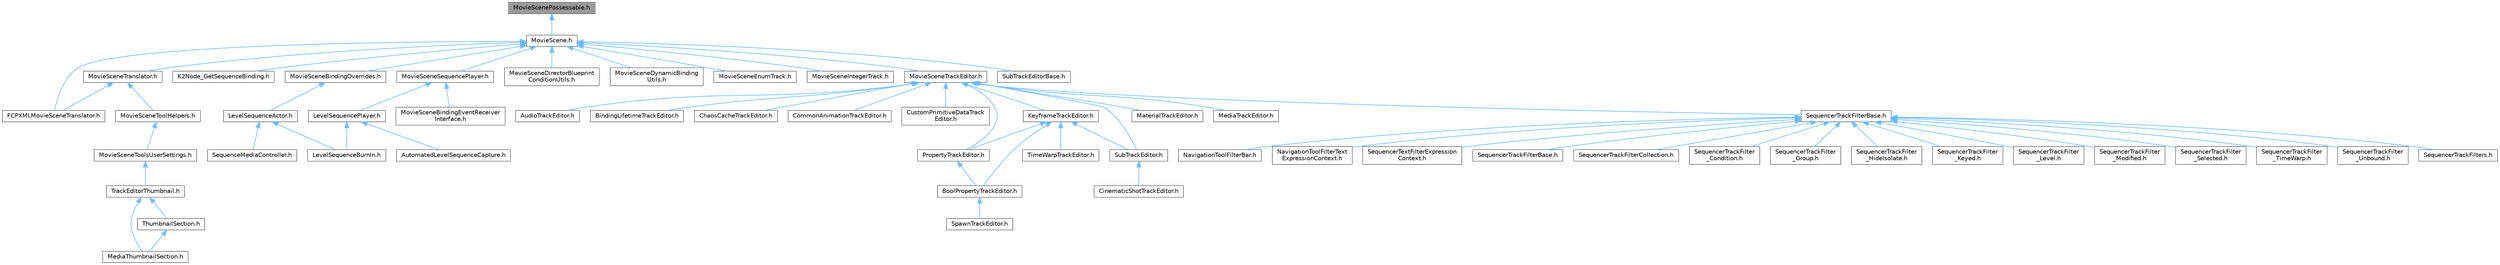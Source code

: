 digraph "MovieScenePossessable.h"
{
 // INTERACTIVE_SVG=YES
 // LATEX_PDF_SIZE
  bgcolor="transparent";
  edge [fontname=Helvetica,fontsize=10,labelfontname=Helvetica,labelfontsize=10];
  node [fontname=Helvetica,fontsize=10,shape=box,height=0.2,width=0.4];
  Node1 [id="Node000001",label="MovieScenePossessable.h",height=0.2,width=0.4,color="gray40", fillcolor="grey60", style="filled", fontcolor="black",tooltip=" "];
  Node1 -> Node2 [id="edge1_Node000001_Node000002",dir="back",color="steelblue1",style="solid",tooltip=" "];
  Node2 [id="Node000002",label="MovieScene.h",height=0.2,width=0.4,color="grey40", fillcolor="white", style="filled",URL="$df/da9/MovieScene_8h.html",tooltip=" "];
  Node2 -> Node3 [id="edge2_Node000002_Node000003",dir="back",color="steelblue1",style="solid",tooltip=" "];
  Node3 [id="Node000003",label="FCPXMLMovieSceneTranslator.h",height=0.2,width=0.4,color="grey40", fillcolor="white", style="filled",URL="$d2/d93/FCPXMLMovieSceneTranslator_8h.html",tooltip=" "];
  Node2 -> Node4 [id="edge3_Node000002_Node000004",dir="back",color="steelblue1",style="solid",tooltip=" "];
  Node4 [id="Node000004",label="K2Node_GetSequenceBinding.h",height=0.2,width=0.4,color="grey40", fillcolor="white", style="filled",URL="$dc/d62/K2Node__GetSequenceBinding_8h.html",tooltip=" "];
  Node2 -> Node5 [id="edge4_Node000002_Node000005",dir="back",color="steelblue1",style="solid",tooltip=" "];
  Node5 [id="Node000005",label="MovieSceneBindingOverrides.h",height=0.2,width=0.4,color="grey40", fillcolor="white", style="filled",URL="$d4/d8c/MovieSceneBindingOverrides_8h.html",tooltip=" "];
  Node5 -> Node6 [id="edge5_Node000005_Node000006",dir="back",color="steelblue1",style="solid",tooltip=" "];
  Node6 [id="Node000006",label="LevelSequenceActor.h",height=0.2,width=0.4,color="grey40", fillcolor="white", style="filled",URL="$dd/d4d/LevelSequenceActor_8h.html",tooltip=" "];
  Node6 -> Node7 [id="edge6_Node000006_Node000007",dir="back",color="steelblue1",style="solid",tooltip=" "];
  Node7 [id="Node000007",label="LevelSequenceBurnIn.h",height=0.2,width=0.4,color="grey40", fillcolor="white", style="filled",URL="$d2/d6b/LevelSequenceBurnIn_8h.html",tooltip=" "];
  Node6 -> Node8 [id="edge7_Node000006_Node000008",dir="back",color="steelblue1",style="solid",tooltip=" "];
  Node8 [id="Node000008",label="SequenceMediaController.h",height=0.2,width=0.4,color="grey40", fillcolor="white", style="filled",URL="$de/d88/SequenceMediaController_8h.html",tooltip=" "];
  Node2 -> Node9 [id="edge8_Node000002_Node000009",dir="back",color="steelblue1",style="solid",tooltip=" "];
  Node9 [id="Node000009",label="MovieSceneDirectorBlueprint\lConditionUtils.h",height=0.2,width=0.4,color="grey40", fillcolor="white", style="filled",URL="$d4/d8a/MovieSceneDirectorBlueprintConditionUtils_8h.html",tooltip=" "];
  Node2 -> Node10 [id="edge9_Node000002_Node000010",dir="back",color="steelblue1",style="solid",tooltip=" "];
  Node10 [id="Node000010",label="MovieSceneDynamicBinding\lUtils.h",height=0.2,width=0.4,color="grey40", fillcolor="white", style="filled",URL="$df/dce/MovieSceneDynamicBindingUtils_8h.html",tooltip=" "];
  Node2 -> Node11 [id="edge10_Node000002_Node000011",dir="back",color="steelblue1",style="solid",tooltip=" "];
  Node11 [id="Node000011",label="MovieSceneEnumTrack.h",height=0.2,width=0.4,color="grey40", fillcolor="white", style="filled",URL="$d6/d95/MovieSceneEnumTrack_8h.html",tooltip=" "];
  Node2 -> Node12 [id="edge11_Node000002_Node000012",dir="back",color="steelblue1",style="solid",tooltip=" "];
  Node12 [id="Node000012",label="MovieSceneIntegerTrack.h",height=0.2,width=0.4,color="grey40", fillcolor="white", style="filled",URL="$d9/d1a/MovieSceneIntegerTrack_8h.html",tooltip=" "];
  Node2 -> Node13 [id="edge12_Node000002_Node000013",dir="back",color="steelblue1",style="solid",tooltip=" "];
  Node13 [id="Node000013",label="MovieSceneSequencePlayer.h",height=0.2,width=0.4,color="grey40", fillcolor="white", style="filled",URL="$d3/d08/MovieSceneSequencePlayer_8h.html",tooltip=" "];
  Node13 -> Node14 [id="edge13_Node000013_Node000014",dir="back",color="steelblue1",style="solid",tooltip=" "];
  Node14 [id="Node000014",label="LevelSequencePlayer.h",height=0.2,width=0.4,color="grey40", fillcolor="white", style="filled",URL="$d0/d5e/LevelSequencePlayer_8h.html",tooltip=" "];
  Node14 -> Node15 [id="edge14_Node000014_Node000015",dir="back",color="steelblue1",style="solid",tooltip=" "];
  Node15 [id="Node000015",label="AutomatedLevelSequenceCapture.h",height=0.2,width=0.4,color="grey40", fillcolor="white", style="filled",URL="$d4/d3e/AutomatedLevelSequenceCapture_8h.html",tooltip=" "];
  Node14 -> Node7 [id="edge15_Node000014_Node000007",dir="back",color="steelblue1",style="solid",tooltip=" "];
  Node13 -> Node16 [id="edge16_Node000013_Node000016",dir="back",color="steelblue1",style="solid",tooltip=" "];
  Node16 [id="Node000016",label="MovieSceneBindingEventReceiver\lInterface.h",height=0.2,width=0.4,color="grey40", fillcolor="white", style="filled",URL="$df/d39/MovieSceneBindingEventReceiverInterface_8h.html",tooltip=" "];
  Node2 -> Node17 [id="edge17_Node000002_Node000017",dir="back",color="steelblue1",style="solid",tooltip=" "];
  Node17 [id="Node000017",label="MovieSceneTrackEditor.h",height=0.2,width=0.4,color="grey40", fillcolor="white", style="filled",URL="$db/d6c/MovieSceneTrackEditor_8h.html",tooltip=" "];
  Node17 -> Node18 [id="edge18_Node000017_Node000018",dir="back",color="steelblue1",style="solid",tooltip=" "];
  Node18 [id="Node000018",label="AudioTrackEditor.h",height=0.2,width=0.4,color="grey40", fillcolor="white", style="filled",URL="$dd/d96/AudioTrackEditor_8h.html",tooltip=" "];
  Node17 -> Node19 [id="edge19_Node000017_Node000019",dir="back",color="steelblue1",style="solid",tooltip=" "];
  Node19 [id="Node000019",label="BindingLifetimeTrackEditor.h",height=0.2,width=0.4,color="grey40", fillcolor="white", style="filled",URL="$db/d3c/BindingLifetimeTrackEditor_8h.html",tooltip=" "];
  Node17 -> Node20 [id="edge20_Node000017_Node000020",dir="back",color="steelblue1",style="solid",tooltip=" "];
  Node20 [id="Node000020",label="ChaosCacheTrackEditor.h",height=0.2,width=0.4,color="grey40", fillcolor="white", style="filled",URL="$db/d36/ChaosCacheTrackEditor_8h.html",tooltip=" "];
  Node17 -> Node21 [id="edge21_Node000017_Node000021",dir="back",color="steelblue1",style="solid",tooltip=" "];
  Node21 [id="Node000021",label="CommonAnimationTrackEditor.h",height=0.2,width=0.4,color="grey40", fillcolor="white", style="filled",URL="$d9/d6e/CommonAnimationTrackEditor_8h.html",tooltip=" "];
  Node17 -> Node22 [id="edge22_Node000017_Node000022",dir="back",color="steelblue1",style="solid",tooltip=" "];
  Node22 [id="Node000022",label="CustomPrimitiveDataTrack\lEditor.h",height=0.2,width=0.4,color="grey40", fillcolor="white", style="filled",URL="$dc/d8f/CustomPrimitiveDataTrackEditor_8h.html",tooltip=" "];
  Node17 -> Node23 [id="edge23_Node000017_Node000023",dir="back",color="steelblue1",style="solid",tooltip=" "];
  Node23 [id="Node000023",label="KeyframeTrackEditor.h",height=0.2,width=0.4,color="grey40", fillcolor="white", style="filled",URL="$dd/d47/KeyframeTrackEditor_8h.html",tooltip=" "];
  Node23 -> Node24 [id="edge24_Node000023_Node000024",dir="back",color="steelblue1",style="solid",tooltip=" "];
  Node24 [id="Node000024",label="BoolPropertyTrackEditor.h",height=0.2,width=0.4,color="grey40", fillcolor="white", style="filled",URL="$db/d07/BoolPropertyTrackEditor_8h.html",tooltip=" "];
  Node24 -> Node25 [id="edge25_Node000024_Node000025",dir="back",color="steelblue1",style="solid",tooltip=" "];
  Node25 [id="Node000025",label="SpawnTrackEditor.h",height=0.2,width=0.4,color="grey40", fillcolor="white", style="filled",URL="$d5/dac/SpawnTrackEditor_8h.html",tooltip=" "];
  Node23 -> Node26 [id="edge26_Node000023_Node000026",dir="back",color="steelblue1",style="solid",tooltip=" "];
  Node26 [id="Node000026",label="PropertyTrackEditor.h",height=0.2,width=0.4,color="grey40", fillcolor="white", style="filled",URL="$da/d9a/PropertyTrackEditor_8h.html",tooltip=" "];
  Node26 -> Node24 [id="edge27_Node000026_Node000024",dir="back",color="steelblue1",style="solid",tooltip=" "];
  Node23 -> Node27 [id="edge28_Node000023_Node000027",dir="back",color="steelblue1",style="solid",tooltip=" "];
  Node27 [id="Node000027",label="SubTrackEditor.h",height=0.2,width=0.4,color="grey40", fillcolor="white", style="filled",URL="$d8/d5b/SubTrackEditor_8h.html",tooltip=" "];
  Node27 -> Node28 [id="edge29_Node000027_Node000028",dir="back",color="steelblue1",style="solid",tooltip=" "];
  Node28 [id="Node000028",label="CinematicShotTrackEditor.h",height=0.2,width=0.4,color="grey40", fillcolor="white", style="filled",URL="$d3/d0c/CinematicShotTrackEditor_8h.html",tooltip=" "];
  Node23 -> Node29 [id="edge30_Node000023_Node000029",dir="back",color="steelblue1",style="solid",tooltip=" "];
  Node29 [id="Node000029",label="TimeWarpTrackEditor.h",height=0.2,width=0.4,color="grey40", fillcolor="white", style="filled",URL="$dc/d2e/TimeWarpTrackEditor_8h.html",tooltip=" "];
  Node17 -> Node30 [id="edge31_Node000017_Node000030",dir="back",color="steelblue1",style="solid",tooltip=" "];
  Node30 [id="Node000030",label="MaterialTrackEditor.h",height=0.2,width=0.4,color="grey40", fillcolor="white", style="filled",URL="$d1/d9f/MaterialTrackEditor_8h.html",tooltip=" "];
  Node17 -> Node31 [id="edge32_Node000017_Node000031",dir="back",color="steelblue1",style="solid",tooltip=" "];
  Node31 [id="Node000031",label="MediaTrackEditor.h",height=0.2,width=0.4,color="grey40", fillcolor="white", style="filled",URL="$d0/d41/MediaTrackEditor_8h.html",tooltip=" "];
  Node17 -> Node26 [id="edge33_Node000017_Node000026",dir="back",color="steelblue1",style="solid",tooltip=" "];
  Node17 -> Node32 [id="edge34_Node000017_Node000032",dir="back",color="steelblue1",style="solid",tooltip=" "];
  Node32 [id="Node000032",label="SequencerTrackFilterBase.h",height=0.2,width=0.4,color="grey40", fillcolor="white", style="filled",URL="$d8/def/Filters_2SequencerTrackFilterBase_8h.html",tooltip=" "];
  Node32 -> Node33 [id="edge35_Node000032_Node000033",dir="back",color="steelblue1",style="solid",tooltip=" "];
  Node33 [id="Node000033",label="NavigationToolFilterBar.h",height=0.2,width=0.4,color="grey40", fillcolor="white", style="filled",URL="$df/d14/NavigationToolFilterBar_8h.html",tooltip=" "];
  Node32 -> Node34 [id="edge36_Node000032_Node000034",dir="back",color="steelblue1",style="solid",tooltip=" "];
  Node34 [id="Node000034",label="NavigationToolFilterText\lExpressionContext.h",height=0.2,width=0.4,color="grey40", fillcolor="white", style="filled",URL="$d8/dd2/NavigationToolFilterTextExpressionContext_8h.html",tooltip=" "];
  Node32 -> Node35 [id="edge37_Node000032_Node000035",dir="back",color="steelblue1",style="solid",tooltip=" "];
  Node35 [id="Node000035",label="SequencerTextFilterExpression\lContext.h",height=0.2,width=0.4,color="grey40", fillcolor="white", style="filled",URL="$d0/d9f/SequencerTextFilterExpressionContext_8h.html",tooltip=" "];
  Node32 -> Node36 [id="edge38_Node000032_Node000036",dir="back",color="steelblue1",style="solid",tooltip=" "];
  Node36 [id="Node000036",label="SequencerTrackFilterBase.h",height=0.2,width=0.4,color="grey40", fillcolor="white", style="filled",URL="$d8/d4d/SequencerTrackFilterBase_8h.html",tooltip=" "];
  Node32 -> Node37 [id="edge39_Node000032_Node000037",dir="back",color="steelblue1",style="solid",tooltip=" "];
  Node37 [id="Node000037",label="SequencerTrackFilterCollection.h",height=0.2,width=0.4,color="grey40", fillcolor="white", style="filled",URL="$d8/de2/SequencerTrackFilterCollection_8h.html",tooltip=" "];
  Node32 -> Node38 [id="edge40_Node000032_Node000038",dir="back",color="steelblue1",style="solid",tooltip=" "];
  Node38 [id="Node000038",label="SequencerTrackFilter\l_Condition.h",height=0.2,width=0.4,color="grey40", fillcolor="white", style="filled",URL="$df/d17/SequencerTrackFilter__Condition_8h.html",tooltip=" "];
  Node32 -> Node39 [id="edge41_Node000032_Node000039",dir="back",color="steelblue1",style="solid",tooltip=" "];
  Node39 [id="Node000039",label="SequencerTrackFilter\l_Group.h",height=0.2,width=0.4,color="grey40", fillcolor="white", style="filled",URL="$da/dea/SequencerTrackFilter__Group_8h.html",tooltip=" "];
  Node32 -> Node40 [id="edge42_Node000032_Node000040",dir="back",color="steelblue1",style="solid",tooltip=" "];
  Node40 [id="Node000040",label="SequencerTrackFilter\l_HideIsolate.h",height=0.2,width=0.4,color="grey40", fillcolor="white", style="filled",URL="$d3/d55/SequencerTrackFilter__HideIsolate_8h.html",tooltip=" "];
  Node32 -> Node41 [id="edge43_Node000032_Node000041",dir="back",color="steelblue1",style="solid",tooltip=" "];
  Node41 [id="Node000041",label="SequencerTrackFilter\l_Keyed.h",height=0.2,width=0.4,color="grey40", fillcolor="white", style="filled",URL="$d4/d2d/SequencerTrackFilter__Keyed_8h.html",tooltip=" "];
  Node32 -> Node42 [id="edge44_Node000032_Node000042",dir="back",color="steelblue1",style="solid",tooltip=" "];
  Node42 [id="Node000042",label="SequencerTrackFilter\l_Level.h",height=0.2,width=0.4,color="grey40", fillcolor="white", style="filled",URL="$d2/d6c/SequencerTrackFilter__Level_8h.html",tooltip=" "];
  Node32 -> Node43 [id="edge45_Node000032_Node000043",dir="back",color="steelblue1",style="solid",tooltip=" "];
  Node43 [id="Node000043",label="SequencerTrackFilter\l_Modified.h",height=0.2,width=0.4,color="grey40", fillcolor="white", style="filled",URL="$d0/dd9/SequencerTrackFilter__Modified_8h.html",tooltip=" "];
  Node32 -> Node44 [id="edge46_Node000032_Node000044",dir="back",color="steelblue1",style="solid",tooltip=" "];
  Node44 [id="Node000044",label="SequencerTrackFilter\l_Selected.h",height=0.2,width=0.4,color="grey40", fillcolor="white", style="filled",URL="$dc/d54/SequencerTrackFilter__Selected_8h.html",tooltip=" "];
  Node32 -> Node45 [id="edge47_Node000032_Node000045",dir="back",color="steelblue1",style="solid",tooltip=" "];
  Node45 [id="Node000045",label="SequencerTrackFilter\l_TimeWarp.h",height=0.2,width=0.4,color="grey40", fillcolor="white", style="filled",URL="$d6/dd0/SequencerTrackFilter__TimeWarp_8h.html",tooltip=" "];
  Node32 -> Node46 [id="edge48_Node000032_Node000046",dir="back",color="steelblue1",style="solid",tooltip=" "];
  Node46 [id="Node000046",label="SequencerTrackFilter\l_Unbound.h",height=0.2,width=0.4,color="grey40", fillcolor="white", style="filled",URL="$d0/dd1/SequencerTrackFilter__Unbound_8h.html",tooltip=" "];
  Node32 -> Node47 [id="edge49_Node000032_Node000047",dir="back",color="steelblue1",style="solid",tooltip=" "];
  Node47 [id="Node000047",label="SequencerTrackFilters.h",height=0.2,width=0.4,color="grey40", fillcolor="white", style="filled",URL="$df/d72/SequencerTrackFilters_8h.html",tooltip=" "];
  Node17 -> Node27 [id="edge50_Node000017_Node000027",dir="back",color="steelblue1",style="solid",tooltip=" "];
  Node2 -> Node48 [id="edge51_Node000002_Node000048",dir="back",color="steelblue1",style="solid",tooltip=" "];
  Node48 [id="Node000048",label="MovieSceneTranslator.h",height=0.2,width=0.4,color="grey40", fillcolor="white", style="filled",URL="$d2/d49/MovieSceneTranslator_8h.html",tooltip=" "];
  Node48 -> Node3 [id="edge52_Node000048_Node000003",dir="back",color="steelblue1",style="solid",tooltip=" "];
  Node48 -> Node49 [id="edge53_Node000048_Node000049",dir="back",color="steelblue1",style="solid",tooltip=" "];
  Node49 [id="Node000049",label="MovieSceneToolHelpers.h",height=0.2,width=0.4,color="grey40", fillcolor="white", style="filled",URL="$d4/d0e/MovieSceneToolHelpers_8h.html",tooltip=" "];
  Node49 -> Node50 [id="edge54_Node000049_Node000050",dir="back",color="steelblue1",style="solid",tooltip=" "];
  Node50 [id="Node000050",label="MovieSceneToolsUserSettings.h",height=0.2,width=0.4,color="grey40", fillcolor="white", style="filled",URL="$d5/dab/MovieSceneToolsUserSettings_8h.html",tooltip=" "];
  Node50 -> Node51 [id="edge55_Node000050_Node000051",dir="back",color="steelblue1",style="solid",tooltip=" "];
  Node51 [id="Node000051",label="TrackEditorThumbnail.h",height=0.2,width=0.4,color="grey40", fillcolor="white", style="filled",URL="$d6/d44/TrackEditorThumbnail_8h.html",tooltip=" "];
  Node51 -> Node52 [id="edge56_Node000051_Node000052",dir="back",color="steelblue1",style="solid",tooltip=" "];
  Node52 [id="Node000052",label="MediaThumbnailSection.h",height=0.2,width=0.4,color="grey40", fillcolor="white", style="filled",URL="$d8/dfe/MediaThumbnailSection_8h.html",tooltip=" "];
  Node51 -> Node53 [id="edge57_Node000051_Node000053",dir="back",color="steelblue1",style="solid",tooltip=" "];
  Node53 [id="Node000053",label="ThumbnailSection.h",height=0.2,width=0.4,color="grey40", fillcolor="white", style="filled",URL="$de/daf/ThumbnailSection_8h.html",tooltip=" "];
  Node53 -> Node52 [id="edge58_Node000053_Node000052",dir="back",color="steelblue1",style="solid",tooltip=" "];
  Node2 -> Node54 [id="edge59_Node000002_Node000054",dir="back",color="steelblue1",style="solid",tooltip=" "];
  Node54 [id="Node000054",label="SubTrackEditorBase.h",height=0.2,width=0.4,color="grey40", fillcolor="white", style="filled",URL="$db/d33/SubTrackEditorBase_8h.html",tooltip=" "];
}
